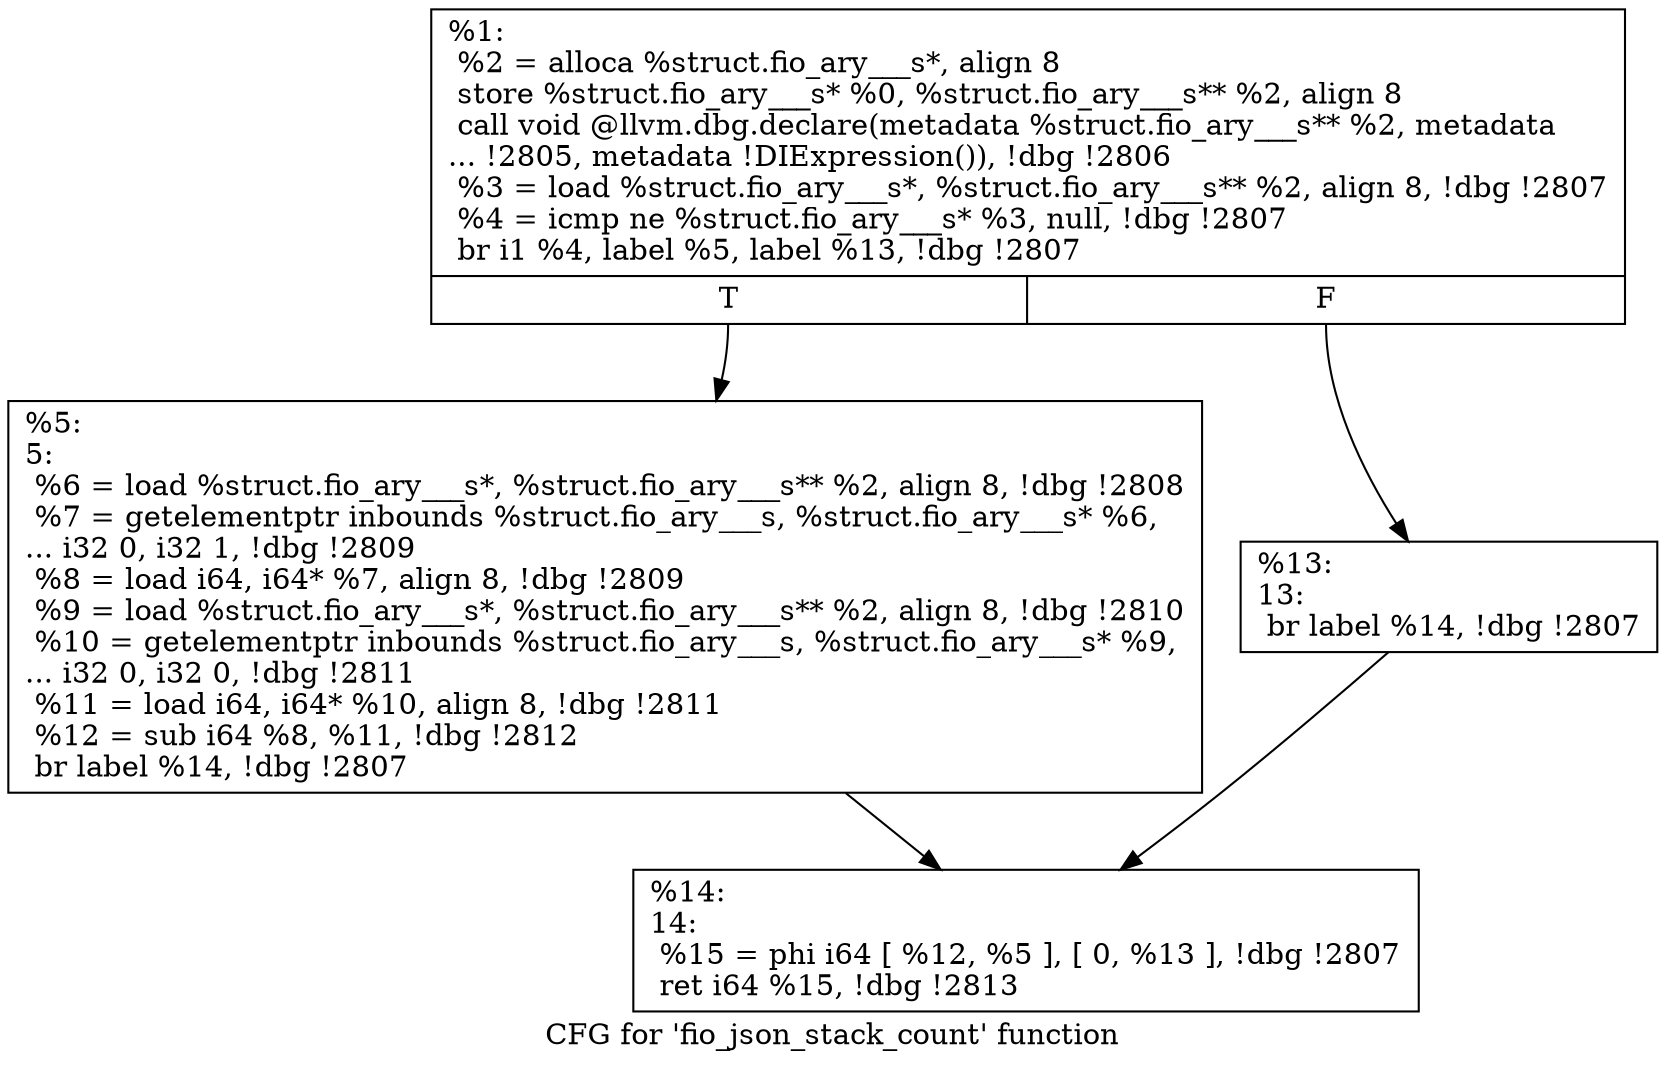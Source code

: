 digraph "CFG for 'fio_json_stack_count' function" {
	label="CFG for 'fio_json_stack_count' function";

	Node0x5568517210c0 [shape=record,label="{%1:\l  %2 = alloca %struct.fio_ary___s*, align 8\l  store %struct.fio_ary___s* %0, %struct.fio_ary___s** %2, align 8\l  call void @llvm.dbg.declare(metadata %struct.fio_ary___s** %2, metadata\l... !2805, metadata !DIExpression()), !dbg !2806\l  %3 = load %struct.fio_ary___s*, %struct.fio_ary___s** %2, align 8, !dbg !2807\l  %4 = icmp ne %struct.fio_ary___s* %3, null, !dbg !2807\l  br i1 %4, label %5, label %13, !dbg !2807\l|{<s0>T|<s1>F}}"];
	Node0x5568517210c0:s0 -> Node0x556851721280;
	Node0x5568517210c0:s1 -> Node0x5568517212d0;
	Node0x556851721280 [shape=record,label="{%5:\l5:                                                \l  %6 = load %struct.fio_ary___s*, %struct.fio_ary___s** %2, align 8, !dbg !2808\l  %7 = getelementptr inbounds %struct.fio_ary___s, %struct.fio_ary___s* %6,\l... i32 0, i32 1, !dbg !2809\l  %8 = load i64, i64* %7, align 8, !dbg !2809\l  %9 = load %struct.fio_ary___s*, %struct.fio_ary___s** %2, align 8, !dbg !2810\l  %10 = getelementptr inbounds %struct.fio_ary___s, %struct.fio_ary___s* %9,\l... i32 0, i32 0, !dbg !2811\l  %11 = load i64, i64* %10, align 8, !dbg !2811\l  %12 = sub i64 %8, %11, !dbg !2812\l  br label %14, !dbg !2807\l}"];
	Node0x556851721280 -> Node0x556851721320;
	Node0x5568517212d0 [shape=record,label="{%13:\l13:                                               \l  br label %14, !dbg !2807\l}"];
	Node0x5568517212d0 -> Node0x556851721320;
	Node0x556851721320 [shape=record,label="{%14:\l14:                                               \l  %15 = phi i64 [ %12, %5 ], [ 0, %13 ], !dbg !2807\l  ret i64 %15, !dbg !2813\l}"];
}
